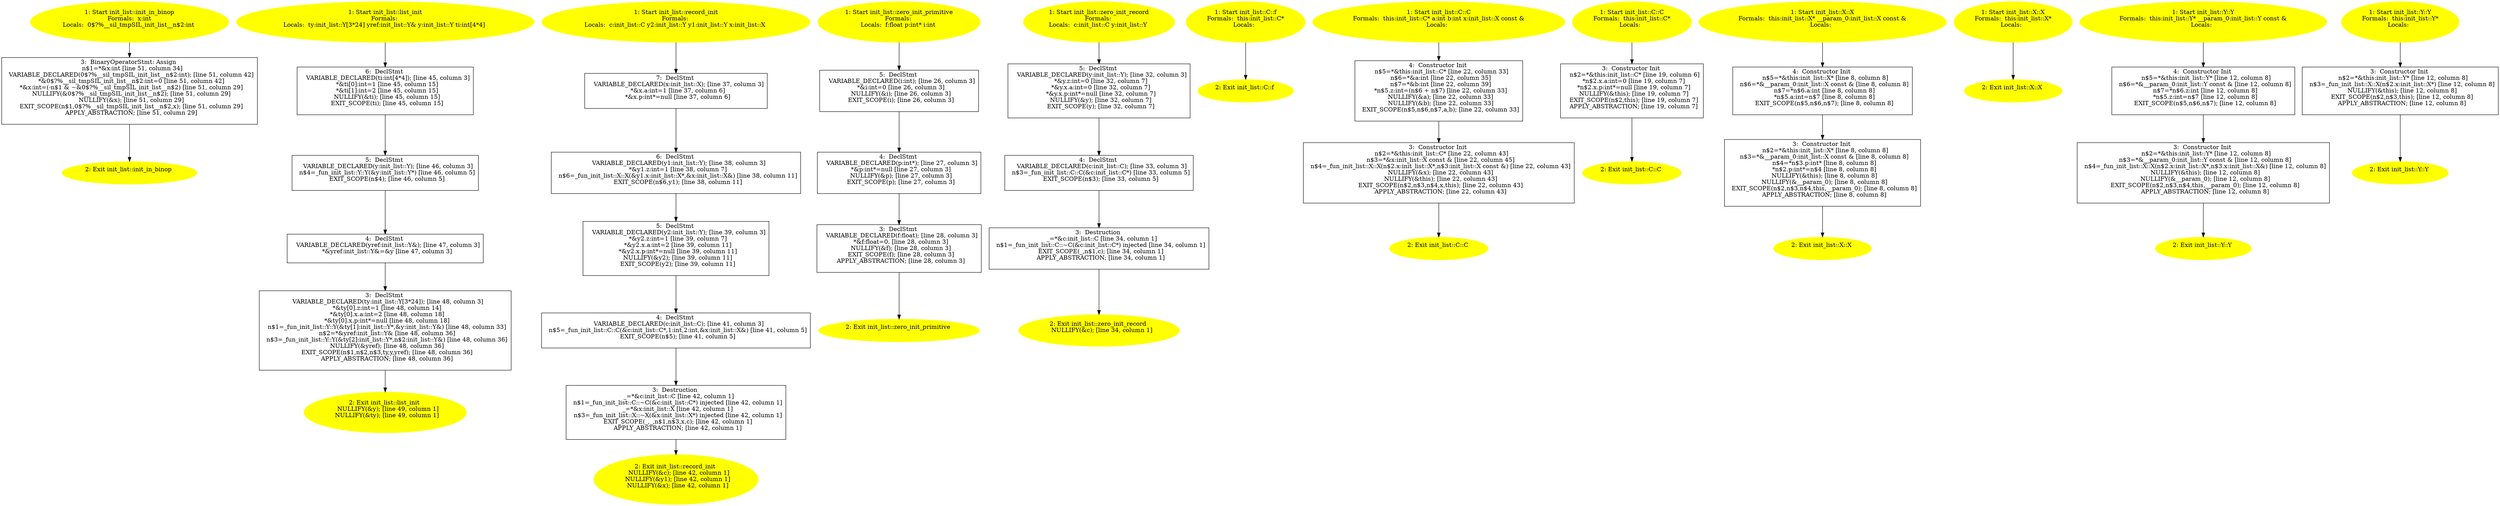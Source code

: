 /* @generated */
digraph cfg {
"init_in_binop#init_list#8348250075128359911.7adaa67964536570064366a92056cf46_1" [label="1: Start init_list::init_in_binop\nFormals:  x:int\nLocals:  0$?%__sil_tmpSIL_init_list__n$2:int \n  " color=yellow style=filled]
	

	 "init_in_binop#init_list#8348250075128359911.7adaa67964536570064366a92056cf46_1" -> "init_in_binop#init_list#8348250075128359911.7adaa67964536570064366a92056cf46_3" ;
"init_in_binop#init_list#8348250075128359911.7adaa67964536570064366a92056cf46_2" [label="2: Exit init_list::init_in_binop \n  " color=yellow style=filled]
	

"init_in_binop#init_list#8348250075128359911.7adaa67964536570064366a92056cf46_3" [label="3:  BinaryOperatorStmt: Assign \n   n$1=*&x:int [line 51, column 34]\n  VARIABLE_DECLARED(0$?%__sil_tmpSIL_init_list__n$2:int); [line 51, column 42]\n  *&0$?%__sil_tmpSIL_init_list__n$2:int=0 [line 51, column 42]\n  *&x:int=(-n$1 & ~&0$?%__sil_tmpSIL_init_list__n$2) [line 51, column 29]\n  NULLIFY(&0$?%__sil_tmpSIL_init_list__n$2); [line 51, column 29]\n  NULLIFY(&x); [line 51, column 29]\n  EXIT_SCOPE(n$1,0$?%__sil_tmpSIL_init_list__n$2,x); [line 51, column 29]\n  APPLY_ABSTRACTION; [line 51, column 29]\n " shape="box"]
	

	 "init_in_binop#init_list#8348250075128359911.7adaa67964536570064366a92056cf46_3" -> "init_in_binop#init_list#8348250075128359911.7adaa67964536570064366a92056cf46_2" ;
"list_init#init_list#18348854466346904105.0126b9f1f80f91b73d5fbdbf2bc60754_1" [label="1: Start init_list::list_init\nFormals: \nLocals:  ty:init_list::Y[3*24] yref:init_list::Y& y:init_list::Y ti:int[4*4] \n  " color=yellow style=filled]
	

	 "list_init#init_list#18348854466346904105.0126b9f1f80f91b73d5fbdbf2bc60754_1" -> "list_init#init_list#18348854466346904105.0126b9f1f80f91b73d5fbdbf2bc60754_6" ;
"list_init#init_list#18348854466346904105.0126b9f1f80f91b73d5fbdbf2bc60754_2" [label="2: Exit init_list::list_init \n   NULLIFY(&y); [line 49, column 1]\n  NULLIFY(&ty); [line 49, column 1]\n " color=yellow style=filled]
	

"list_init#init_list#18348854466346904105.0126b9f1f80f91b73d5fbdbf2bc60754_3" [label="3:  DeclStmt \n   VARIABLE_DECLARED(ty:init_list::Y[3*24]); [line 48, column 3]\n  *&ty[0].z:int=1 [line 48, column 14]\n  *&ty[0].x.a:int=2 [line 48, column 18]\n  *&ty[0].x.p:int*=null [line 48, column 18]\n  n$1=_fun_init_list::Y::Y(&ty[1]:init_list::Y*,&y:init_list::Y&) [line 48, column 33]\n  n$2=*&yref:init_list::Y& [line 48, column 36]\n  n$3=_fun_init_list::Y::Y(&ty[2]:init_list::Y*,n$2:init_list::Y&) [line 48, column 36]\n  NULLIFY(&yref); [line 48, column 36]\n  EXIT_SCOPE(n$1,n$2,n$3,ty,y,yref); [line 48, column 36]\n  APPLY_ABSTRACTION; [line 48, column 36]\n " shape="box"]
	

	 "list_init#init_list#18348854466346904105.0126b9f1f80f91b73d5fbdbf2bc60754_3" -> "list_init#init_list#18348854466346904105.0126b9f1f80f91b73d5fbdbf2bc60754_2" ;
"list_init#init_list#18348854466346904105.0126b9f1f80f91b73d5fbdbf2bc60754_4" [label="4:  DeclStmt \n   VARIABLE_DECLARED(yref:init_list::Y&); [line 47, column 3]\n  *&yref:init_list::Y&=&y [line 47, column 3]\n " shape="box"]
	

	 "list_init#init_list#18348854466346904105.0126b9f1f80f91b73d5fbdbf2bc60754_4" -> "list_init#init_list#18348854466346904105.0126b9f1f80f91b73d5fbdbf2bc60754_3" ;
"list_init#init_list#18348854466346904105.0126b9f1f80f91b73d5fbdbf2bc60754_5" [label="5:  DeclStmt \n   VARIABLE_DECLARED(y:init_list::Y); [line 46, column 3]\n  n$4=_fun_init_list::Y::Y(&y:init_list::Y*) [line 46, column 5]\n  EXIT_SCOPE(n$4); [line 46, column 5]\n " shape="box"]
	

	 "list_init#init_list#18348854466346904105.0126b9f1f80f91b73d5fbdbf2bc60754_5" -> "list_init#init_list#18348854466346904105.0126b9f1f80f91b73d5fbdbf2bc60754_4" ;
"list_init#init_list#18348854466346904105.0126b9f1f80f91b73d5fbdbf2bc60754_6" [label="6:  DeclStmt \n   VARIABLE_DECLARED(ti:int[4*4]); [line 45, column 3]\n  *&ti[0]:int=1 [line 45, column 15]\n  *&ti[1]:int=2 [line 45, column 15]\n  NULLIFY(&ti); [line 45, column 15]\n  EXIT_SCOPE(ti); [line 45, column 15]\n " shape="box"]
	

	 "list_init#init_list#18348854466346904105.0126b9f1f80f91b73d5fbdbf2bc60754_6" -> "list_init#init_list#18348854466346904105.0126b9f1f80f91b73d5fbdbf2bc60754_5" ;
"record_init#init_list#9390182661430352809.a0bac2a3cf71c0b7c450ce49d030845f_1" [label="1: Start init_list::record_init\nFormals: \nLocals:  c:init_list::C y2:init_list::Y y1:init_list::Y x:init_list::X \n  " color=yellow style=filled]
	

	 "record_init#init_list#9390182661430352809.a0bac2a3cf71c0b7c450ce49d030845f_1" -> "record_init#init_list#9390182661430352809.a0bac2a3cf71c0b7c450ce49d030845f_7" ;
"record_init#init_list#9390182661430352809.a0bac2a3cf71c0b7c450ce49d030845f_2" [label="2: Exit init_list::record_init \n   NULLIFY(&c); [line 42, column 1]\n  NULLIFY(&y1); [line 42, column 1]\n  NULLIFY(&x); [line 42, column 1]\n " color=yellow style=filled]
	

"record_init#init_list#9390182661430352809.a0bac2a3cf71c0b7c450ce49d030845f_3" [label="3:  Destruction \n   _=*&c:init_list::C [line 42, column 1]\n  n$1=_fun_init_list::C::~C(&c:init_list::C*) injected [line 42, column 1]\n  _=*&x:init_list::X [line 42, column 1]\n  n$3=_fun_init_list::X::~X(&x:init_list::X*) injected [line 42, column 1]\n  EXIT_SCOPE(_,_,n$1,n$3,x,c); [line 42, column 1]\n  APPLY_ABSTRACTION; [line 42, column 1]\n " shape="box"]
	

	 "record_init#init_list#9390182661430352809.a0bac2a3cf71c0b7c450ce49d030845f_3" -> "record_init#init_list#9390182661430352809.a0bac2a3cf71c0b7c450ce49d030845f_2" ;
"record_init#init_list#9390182661430352809.a0bac2a3cf71c0b7c450ce49d030845f_4" [label="4:  DeclStmt \n   VARIABLE_DECLARED(c:init_list::C); [line 41, column 3]\n  n$5=_fun_init_list::C::C(&c:init_list::C*,1:int,2:int,&x:init_list::X&) [line 41, column 5]\n  EXIT_SCOPE(n$5); [line 41, column 5]\n " shape="box"]
	

	 "record_init#init_list#9390182661430352809.a0bac2a3cf71c0b7c450ce49d030845f_4" -> "record_init#init_list#9390182661430352809.a0bac2a3cf71c0b7c450ce49d030845f_3" ;
"record_init#init_list#9390182661430352809.a0bac2a3cf71c0b7c450ce49d030845f_5" [label="5:  DeclStmt \n   VARIABLE_DECLARED(y2:init_list::Y); [line 39, column 3]\n  *&y2.z:int=1 [line 39, column 7]\n  *&y2.x.a:int=2 [line 39, column 11]\n  *&y2.x.p:int*=null [line 39, column 11]\n  NULLIFY(&y2); [line 39, column 11]\n  EXIT_SCOPE(y2); [line 39, column 11]\n " shape="box"]
	

	 "record_init#init_list#9390182661430352809.a0bac2a3cf71c0b7c450ce49d030845f_5" -> "record_init#init_list#9390182661430352809.a0bac2a3cf71c0b7c450ce49d030845f_4" ;
"record_init#init_list#9390182661430352809.a0bac2a3cf71c0b7c450ce49d030845f_6" [label="6:  DeclStmt \n   VARIABLE_DECLARED(y1:init_list::Y); [line 38, column 3]\n  *&y1.z:int=1 [line 38, column 7]\n  n$6=_fun_init_list::X::X(&y1.x:init_list::X*,&x:init_list::X&) [line 38, column 11]\n  EXIT_SCOPE(n$6,y1); [line 38, column 11]\n " shape="box"]
	

	 "record_init#init_list#9390182661430352809.a0bac2a3cf71c0b7c450ce49d030845f_6" -> "record_init#init_list#9390182661430352809.a0bac2a3cf71c0b7c450ce49d030845f_5" ;
"record_init#init_list#9390182661430352809.a0bac2a3cf71c0b7c450ce49d030845f_7" [label="7:  DeclStmt \n   VARIABLE_DECLARED(x:init_list::X); [line 37, column 3]\n  *&x.a:int=1 [line 37, column 6]\n  *&x.p:int*=null [line 37, column 6]\n " shape="box"]
	

	 "record_init#init_list#9390182661430352809.a0bac2a3cf71c0b7c450ce49d030845f_7" -> "record_init#init_list#9390182661430352809.a0bac2a3cf71c0b7c450ce49d030845f_6" ;
"zero_init_primitive#init_list#3465759276925732066.1d03db1e38d38f4b345f33049176e92c_1" [label="1: Start init_list::zero_init_primitive\nFormals: \nLocals:  f:float p:int* i:int \n  " color=yellow style=filled]
	

	 "zero_init_primitive#init_list#3465759276925732066.1d03db1e38d38f4b345f33049176e92c_1" -> "zero_init_primitive#init_list#3465759276925732066.1d03db1e38d38f4b345f33049176e92c_5" ;
"zero_init_primitive#init_list#3465759276925732066.1d03db1e38d38f4b345f33049176e92c_2" [label="2: Exit init_list::zero_init_primitive \n  " color=yellow style=filled]
	

"zero_init_primitive#init_list#3465759276925732066.1d03db1e38d38f4b345f33049176e92c_3" [label="3:  DeclStmt \n   VARIABLE_DECLARED(f:float); [line 28, column 3]\n  *&f:float=0. [line 28, column 3]\n  NULLIFY(&f); [line 28, column 3]\n  EXIT_SCOPE(f); [line 28, column 3]\n  APPLY_ABSTRACTION; [line 28, column 3]\n " shape="box"]
	

	 "zero_init_primitive#init_list#3465759276925732066.1d03db1e38d38f4b345f33049176e92c_3" -> "zero_init_primitive#init_list#3465759276925732066.1d03db1e38d38f4b345f33049176e92c_2" ;
"zero_init_primitive#init_list#3465759276925732066.1d03db1e38d38f4b345f33049176e92c_4" [label="4:  DeclStmt \n   VARIABLE_DECLARED(p:int*); [line 27, column 3]\n  *&p:int*=null [line 27, column 3]\n  NULLIFY(&p); [line 27, column 3]\n  EXIT_SCOPE(p); [line 27, column 3]\n " shape="box"]
	

	 "zero_init_primitive#init_list#3465759276925732066.1d03db1e38d38f4b345f33049176e92c_4" -> "zero_init_primitive#init_list#3465759276925732066.1d03db1e38d38f4b345f33049176e92c_3" ;
"zero_init_primitive#init_list#3465759276925732066.1d03db1e38d38f4b345f33049176e92c_5" [label="5:  DeclStmt \n   VARIABLE_DECLARED(i:int); [line 26, column 3]\n  *&i:int=0 [line 26, column 3]\n  NULLIFY(&i); [line 26, column 3]\n  EXIT_SCOPE(i); [line 26, column 3]\n " shape="box"]
	

	 "zero_init_primitive#init_list#3465759276925732066.1d03db1e38d38f4b345f33049176e92c_5" -> "zero_init_primitive#init_list#3465759276925732066.1d03db1e38d38f4b345f33049176e92c_4" ;
"zero_init_record#init_list#7364160241041626579.8baaea62666796dca7b4a7b11bf4f2bb_1" [label="1: Start init_list::zero_init_record\nFormals: \nLocals:  c:init_list::C y:init_list::Y \n  " color=yellow style=filled]
	

	 "zero_init_record#init_list#7364160241041626579.8baaea62666796dca7b4a7b11bf4f2bb_1" -> "zero_init_record#init_list#7364160241041626579.8baaea62666796dca7b4a7b11bf4f2bb_5" ;
"zero_init_record#init_list#7364160241041626579.8baaea62666796dca7b4a7b11bf4f2bb_2" [label="2: Exit init_list::zero_init_record \n   NULLIFY(&c); [line 34, column 1]\n " color=yellow style=filled]
	

"zero_init_record#init_list#7364160241041626579.8baaea62666796dca7b4a7b11bf4f2bb_3" [label="3:  Destruction \n   _=*&c:init_list::C [line 34, column 1]\n  n$1=_fun_init_list::C::~C(&c:init_list::C*) injected [line 34, column 1]\n  EXIT_SCOPE(_,n$1,c); [line 34, column 1]\n  APPLY_ABSTRACTION; [line 34, column 1]\n " shape="box"]
	

	 "zero_init_record#init_list#7364160241041626579.8baaea62666796dca7b4a7b11bf4f2bb_3" -> "zero_init_record#init_list#7364160241041626579.8baaea62666796dca7b4a7b11bf4f2bb_2" ;
"zero_init_record#init_list#7364160241041626579.8baaea62666796dca7b4a7b11bf4f2bb_4" [label="4:  DeclStmt \n   VARIABLE_DECLARED(c:init_list::C); [line 33, column 3]\n  n$3=_fun_init_list::C::C(&c:init_list::C*) [line 33, column 5]\n  EXIT_SCOPE(n$3); [line 33, column 5]\n " shape="box"]
	

	 "zero_init_record#init_list#7364160241041626579.8baaea62666796dca7b4a7b11bf4f2bb_4" -> "zero_init_record#init_list#7364160241041626579.8baaea62666796dca7b4a7b11bf4f2bb_3" ;
"zero_init_record#init_list#7364160241041626579.8baaea62666796dca7b4a7b11bf4f2bb_5" [label="5:  DeclStmt \n   VARIABLE_DECLARED(y:init_list::Y); [line 32, column 3]\n  *&y.z:int=0 [line 32, column 7]\n  *&y.x.a:int=0 [line 32, column 7]\n  *&y.x.p:int*=null [line 32, column 7]\n  NULLIFY(&y); [line 32, column 7]\n  EXIT_SCOPE(y); [line 32, column 7]\n " shape="box"]
	

	 "zero_init_record#init_list#7364160241041626579.8baaea62666796dca7b4a7b11bf4f2bb_5" -> "zero_init_record#init_list#7364160241041626579.8baaea62666796dca7b4a7b11bf4f2bb_4" ;
"f#C#init_list#(17813515084368904036).f077ed1f0db2e84c012845f48373d63b_1" [label="1: Start init_list::C::f\nFormals:  this:init_list::C*\nLocals:  \n  " color=yellow style=filled]
	

	 "f#C#init_list#(17813515084368904036).f077ed1f0db2e84c012845f48373d63b_1" -> "f#C#init_list#(17813515084368904036).f077ed1f0db2e84c012845f48373d63b_2" ;
"f#C#init_list#(17813515084368904036).f077ed1f0db2e84c012845f48373d63b_2" [label="2: Exit init_list::C::f \n  " color=yellow style=filled]
	

"C#C#init_list#{17260491501636558446}.47559f88c2f7136a0ceafb8b6a3b78ad_1" [label="1: Start init_list::C::C\nFormals:  this:init_list::C* a:int b:int x:init_list::X const &\nLocals:  \n  " color=yellow style=filled]
	

	 "C#C#init_list#{17260491501636558446}.47559f88c2f7136a0ceafb8b6a3b78ad_1" -> "C#C#init_list#{17260491501636558446}.47559f88c2f7136a0ceafb8b6a3b78ad_4" ;
"C#C#init_list#{17260491501636558446}.47559f88c2f7136a0ceafb8b6a3b78ad_2" [label="2: Exit init_list::C::C \n  " color=yellow style=filled]
	

"C#C#init_list#{17260491501636558446}.47559f88c2f7136a0ceafb8b6a3b78ad_3" [label="3:  Constructor Init \n   n$2=*&this:init_list::C* [line 22, column 43]\n  n$3=*&x:init_list::X const & [line 22, column 45]\n  n$4=_fun_init_list::X::X(n$2.x:init_list::X*,n$3:init_list::X const &) [line 22, column 43]\n  NULLIFY(&x); [line 22, column 43]\n  NULLIFY(&this); [line 22, column 43]\n  EXIT_SCOPE(n$2,n$3,n$4,x,this); [line 22, column 43]\n  APPLY_ABSTRACTION; [line 22, column 43]\n " shape="box"]
	

	 "C#C#init_list#{17260491501636558446}.47559f88c2f7136a0ceafb8b6a3b78ad_3" -> "C#C#init_list#{17260491501636558446}.47559f88c2f7136a0ceafb8b6a3b78ad_2" ;
"C#C#init_list#{17260491501636558446}.47559f88c2f7136a0ceafb8b6a3b78ad_4" [label="4:  Constructor Init \n   n$5=*&this:init_list::C* [line 22, column 33]\n  n$6=*&a:int [line 22, column 35]\n  n$7=*&b:int [line 22, column 39]\n  *n$5.z:int=(n$6 + n$7) [line 22, column 33]\n  NULLIFY(&a); [line 22, column 33]\n  NULLIFY(&b); [line 22, column 33]\n  EXIT_SCOPE(n$5,n$6,n$7,a,b); [line 22, column 33]\n " shape="box"]
	

	 "C#C#init_list#{17260491501636558446}.47559f88c2f7136a0ceafb8b6a3b78ad_4" -> "C#C#init_list#{17260491501636558446}.47559f88c2f7136a0ceafb8b6a3b78ad_3" ;
"C#C#init_list#{85179409263577607}.c3811ab730f90bddf1eefdc7ec6030b7_1" [label="1: Start init_list::C::C\nFormals:  this:init_list::C*\nLocals:  \n  " color=yellow style=filled]
	

	 "C#C#init_list#{85179409263577607}.c3811ab730f90bddf1eefdc7ec6030b7_1" -> "C#C#init_list#{85179409263577607}.c3811ab730f90bddf1eefdc7ec6030b7_3" ;
"C#C#init_list#{85179409263577607}.c3811ab730f90bddf1eefdc7ec6030b7_2" [label="2: Exit init_list::C::C \n  " color=yellow style=filled]
	

"C#C#init_list#{85179409263577607}.c3811ab730f90bddf1eefdc7ec6030b7_3" [label="3:  Constructor Init \n   n$2=*&this:init_list::C* [line 19, column 6]\n  *n$2.x.a:int=0 [line 19, column 7]\n  *n$2.x.p:int*=null [line 19, column 7]\n  NULLIFY(&this); [line 19, column 7]\n  EXIT_SCOPE(n$2,this); [line 19, column 7]\n  APPLY_ABSTRACTION; [line 19, column 7]\n " shape="box"]
	

	 "C#C#init_list#{85179409263577607}.c3811ab730f90bddf1eefdc7ec6030b7_3" -> "C#C#init_list#{85179409263577607}.c3811ab730f90bddf1eefdc7ec6030b7_2" ;
"X#X#init_list#{10362293117207912357|constexpr}.5b774fb6d82792ac0bbbdbe09cdd5093_1" [label="1: Start init_list::X::X\nFormals:  this:init_list::X* __param_0:init_list::X const &\nLocals:  \n  " color=yellow style=filled]
	

	 "X#X#init_list#{10362293117207912357|constexpr}.5b774fb6d82792ac0bbbdbe09cdd5093_1" -> "X#X#init_list#{10362293117207912357|constexpr}.5b774fb6d82792ac0bbbdbe09cdd5093_4" ;
"X#X#init_list#{10362293117207912357|constexpr}.5b774fb6d82792ac0bbbdbe09cdd5093_2" [label="2: Exit init_list::X::X \n  " color=yellow style=filled]
	

"X#X#init_list#{10362293117207912357|constexpr}.5b774fb6d82792ac0bbbdbe09cdd5093_3" [label="3:  Constructor Init \n   n$2=*&this:init_list::X* [line 8, column 8]\n  n$3=*&__param_0:init_list::X const & [line 8, column 8]\n  n$4=*n$3.p:int* [line 8, column 8]\n  *n$2.p:int*=n$4 [line 8, column 8]\n  NULLIFY(&this); [line 8, column 8]\n  NULLIFY(&__param_0); [line 8, column 8]\n  EXIT_SCOPE(n$2,n$3,n$4,this,__param_0); [line 8, column 8]\n  APPLY_ABSTRACTION; [line 8, column 8]\n " shape="box"]
	

	 "X#X#init_list#{10362293117207912357|constexpr}.5b774fb6d82792ac0bbbdbe09cdd5093_3" -> "X#X#init_list#{10362293117207912357|constexpr}.5b774fb6d82792ac0bbbdbe09cdd5093_2" ;
"X#X#init_list#{10362293117207912357|constexpr}.5b774fb6d82792ac0bbbdbe09cdd5093_4" [label="4:  Constructor Init \n   n$5=*&this:init_list::X* [line 8, column 8]\n  n$6=*&__param_0:init_list::X const & [line 8, column 8]\n  n$7=*n$6.a:int [line 8, column 8]\n  *n$5.a:int=n$7 [line 8, column 8]\n  EXIT_SCOPE(n$5,n$6,n$7); [line 8, column 8]\n " shape="box"]
	

	 "X#X#init_list#{10362293117207912357|constexpr}.5b774fb6d82792ac0bbbdbe09cdd5093_4" -> "X#X#init_list#{10362293117207912357|constexpr}.5b774fb6d82792ac0bbbdbe09cdd5093_3" ;
"X#X#init_list#{14623563476151830502}.b21008744daa797ebfd9ef4c9c105ffb_1" [label="1: Start init_list::X::X\nFormals:  this:init_list::X*\nLocals:  \n  " color=yellow style=filled]
	

	 "X#X#init_list#{14623563476151830502}.b21008744daa797ebfd9ef4c9c105ffb_1" -> "X#X#init_list#{14623563476151830502}.b21008744daa797ebfd9ef4c9c105ffb_2" ;
"X#X#init_list#{14623563476151830502}.b21008744daa797ebfd9ef4c9c105ffb_2" [label="2: Exit init_list::X::X \n  " color=yellow style=filled]
	

"Y#Y#init_list#{7965727998464233870|constexpr}.d9c0a01aa3d67701ff6c6bdd6dd01f2d_1" [label="1: Start init_list::Y::Y\nFormals:  this:init_list::Y* __param_0:init_list::Y const &\nLocals:  \n  " color=yellow style=filled]
	

	 "Y#Y#init_list#{7965727998464233870|constexpr}.d9c0a01aa3d67701ff6c6bdd6dd01f2d_1" -> "Y#Y#init_list#{7965727998464233870|constexpr}.d9c0a01aa3d67701ff6c6bdd6dd01f2d_4" ;
"Y#Y#init_list#{7965727998464233870|constexpr}.d9c0a01aa3d67701ff6c6bdd6dd01f2d_2" [label="2: Exit init_list::Y::Y \n  " color=yellow style=filled]
	

"Y#Y#init_list#{7965727998464233870|constexpr}.d9c0a01aa3d67701ff6c6bdd6dd01f2d_3" [label="3:  Constructor Init \n   n$2=*&this:init_list::Y* [line 12, column 8]\n  n$3=*&__param_0:init_list::Y const & [line 12, column 8]\n  n$4=_fun_init_list::X::X(n$2.x:init_list::X*,n$3.x:init_list::X&) [line 12, column 8]\n  NULLIFY(&this); [line 12, column 8]\n  NULLIFY(&__param_0); [line 12, column 8]\n  EXIT_SCOPE(n$2,n$3,n$4,this,__param_0); [line 12, column 8]\n  APPLY_ABSTRACTION; [line 12, column 8]\n " shape="box"]
	

	 "Y#Y#init_list#{7965727998464233870|constexpr}.d9c0a01aa3d67701ff6c6bdd6dd01f2d_3" -> "Y#Y#init_list#{7965727998464233870|constexpr}.d9c0a01aa3d67701ff6c6bdd6dd01f2d_2" ;
"Y#Y#init_list#{7965727998464233870|constexpr}.d9c0a01aa3d67701ff6c6bdd6dd01f2d_4" [label="4:  Constructor Init \n   n$5=*&this:init_list::Y* [line 12, column 8]\n  n$6=*&__param_0:init_list::Y const & [line 12, column 8]\n  n$7=*n$6.z:int [line 12, column 8]\n  *n$5.z:int=n$7 [line 12, column 8]\n  EXIT_SCOPE(n$5,n$6,n$7); [line 12, column 8]\n " shape="box"]
	

	 "Y#Y#init_list#{7965727998464233870|constexpr}.d9c0a01aa3d67701ff6c6bdd6dd01f2d_4" -> "Y#Y#init_list#{7965727998464233870|constexpr}.d9c0a01aa3d67701ff6c6bdd6dd01f2d_3" ;
"Y#Y#init_list#{9181657051811221357}.e663651ceaf28a9c0d59b3f85499f583_1" [label="1: Start init_list::Y::Y\nFormals:  this:init_list::Y*\nLocals:  \n  " color=yellow style=filled]
	

	 "Y#Y#init_list#{9181657051811221357}.e663651ceaf28a9c0d59b3f85499f583_1" -> "Y#Y#init_list#{9181657051811221357}.e663651ceaf28a9c0d59b3f85499f583_3" ;
"Y#Y#init_list#{9181657051811221357}.e663651ceaf28a9c0d59b3f85499f583_2" [label="2: Exit init_list::Y::Y \n  " color=yellow style=filled]
	

"Y#Y#init_list#{9181657051811221357}.e663651ceaf28a9c0d59b3f85499f583_3" [label="3:  Constructor Init \n   n$2=*&this:init_list::Y* [line 12, column 8]\n  n$3=_fun_init_list::X::X(n$2.x:init_list::X*) [line 12, column 8]\n  NULLIFY(&this); [line 12, column 8]\n  EXIT_SCOPE(n$2,n$3,this); [line 12, column 8]\n  APPLY_ABSTRACTION; [line 12, column 8]\n " shape="box"]
	

	 "Y#Y#init_list#{9181657051811221357}.e663651ceaf28a9c0d59b3f85499f583_3" -> "Y#Y#init_list#{9181657051811221357}.e663651ceaf28a9c0d59b3f85499f583_2" ;
}
